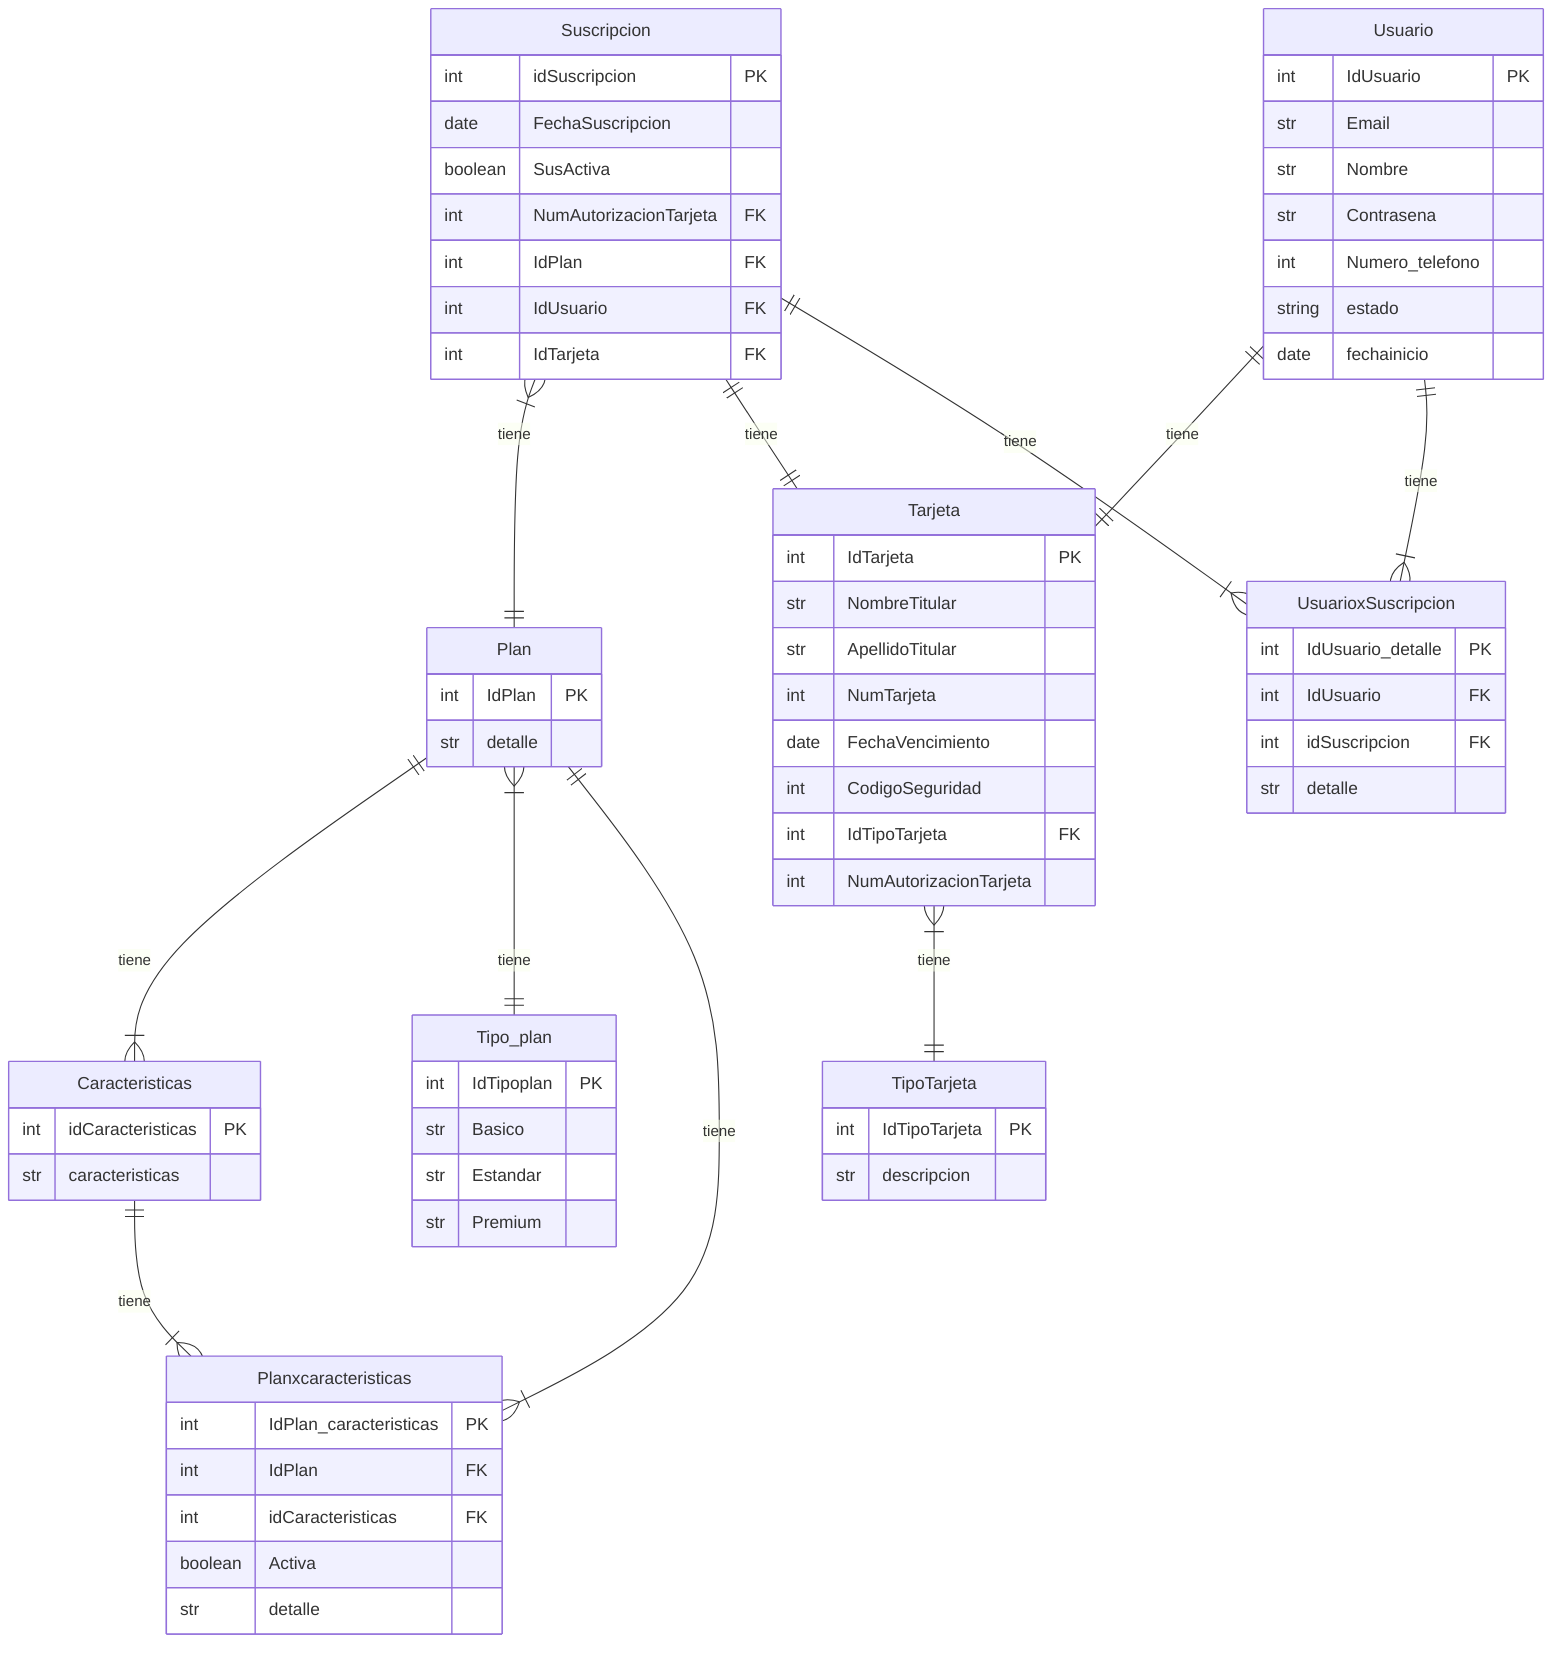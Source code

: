 erDiagram
    Usuario{
        int IdUsuario PK
        str Email
        str Nombre
        str Contrasena
        int Numero_telefono
        string estado
        date fechainicio
    }

    Plan{
        int IdPlan PK 
        str detalle
    }

    Caracteristicas{
        int idCaracteristicas PK
        str caracteristicas
    }

    Tipo_plan{
        int IdTipoplan PK
        str Basico
        str Estandar
        str Premium
    }

    Tarjeta{
        int IdTarjeta PK
        str NombreTitular
        str ApellidoTitular
        int NumTarjeta
        date FechaVencimiento
        int CodigoSeguridad
        int IdTipoTarjeta FK
        int NumAutorizacionTarjeta
    }

    TipoTarjeta{
        int IdTipoTarjeta PK
        str descripcion
    }

    Suscripcion{
        int idSuscripcion PK
        date FechaSuscripcion
        boolean SusActiva
        int NumAutorizacionTarjeta FK
        int IdPlan FK
        int IdUsuario FK
        int IdTarjeta FK
    }

    UsuarioxSuscripcion{
    int IdUsuario_detalle PK
    int IdUsuario FK
    int idSuscripcion FK
    str detalle
    }

    Planxcaracteristicas{
        int IdPlan_caracteristicas PK
        int IdPlan FK
        int idCaracteristicas FK
        boolean Activa
        str detalle
    }


    Usuario ||--|{ UsuarioxSuscripcion: tiene
    Suscripcion ||--|{ UsuarioxSuscripcion: tiene
    Plan ||--|{ Planxcaracteristicas: tiene
    Caracteristicas ||--|{ Planxcaracteristicas: tiene
    Suscripcion ||--|| Tarjeta: tiene
    Suscripcion }|--|| Plan: tiene
    Tarjeta }|--||  TipoTarjeta: tiene
    Plan }|--|| Tipo_plan: tiene
    Plan ||--|{ Caracteristicas: tiene
    Usuario ||--|| Tarjeta: tiene